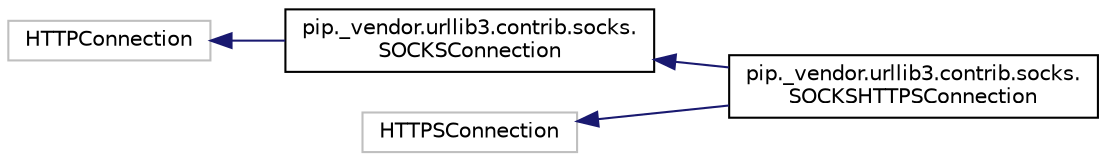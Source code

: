 digraph "Graphical Class Hierarchy"
{
  edge [fontname="Helvetica",fontsize="10",labelfontname="Helvetica",labelfontsize="10"];
  node [fontname="Helvetica",fontsize="10",shape=record];
  rankdir="LR";
  Node741 [label="HTTPConnection",height=0.2,width=0.4,color="grey75", fillcolor="white", style="filled"];
  Node741 -> Node742 [dir="back",color="midnightblue",fontsize="10",style="solid",fontname="Helvetica"];
  Node742 [label="pip._vendor.urllib3.contrib.socks.\lSOCKSConnection",height=0.2,width=0.4,color="black", fillcolor="white", style="filled",URL="$classpip_1_1__vendor_1_1urllib3_1_1contrib_1_1socks_1_1_s_o_c_k_s_connection.html"];
  Node742 -> Node0 [dir="back",color="midnightblue",fontsize="10",style="solid",fontname="Helvetica"];
  Node0 [label="pip._vendor.urllib3.contrib.socks.\lSOCKSHTTPSConnection",height=0.2,width=0.4,color="black", fillcolor="white", style="filled",URL="$classpip_1_1__vendor_1_1urllib3_1_1contrib_1_1socks_1_1_s_o_c_k_s_h_t_t_p_s_connection.html"];
  Node737 [label="HTTPSConnection",height=0.2,width=0.4,color="grey75", fillcolor="white", style="filled"];
  Node737 -> Node0 [dir="back",color="midnightblue",fontsize="10",style="solid",fontname="Helvetica"];
}
